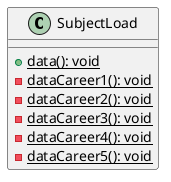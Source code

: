 @startuml

class SubjectLoad {
    + {static} data(): void
    - {static} dataCareer1(): void
    - {static} dataCareer2(): void
    - {static} dataCareer3(): void
    - {static} dataCareer4(): void
    - {static} dataCareer5(): void
}

@enduml